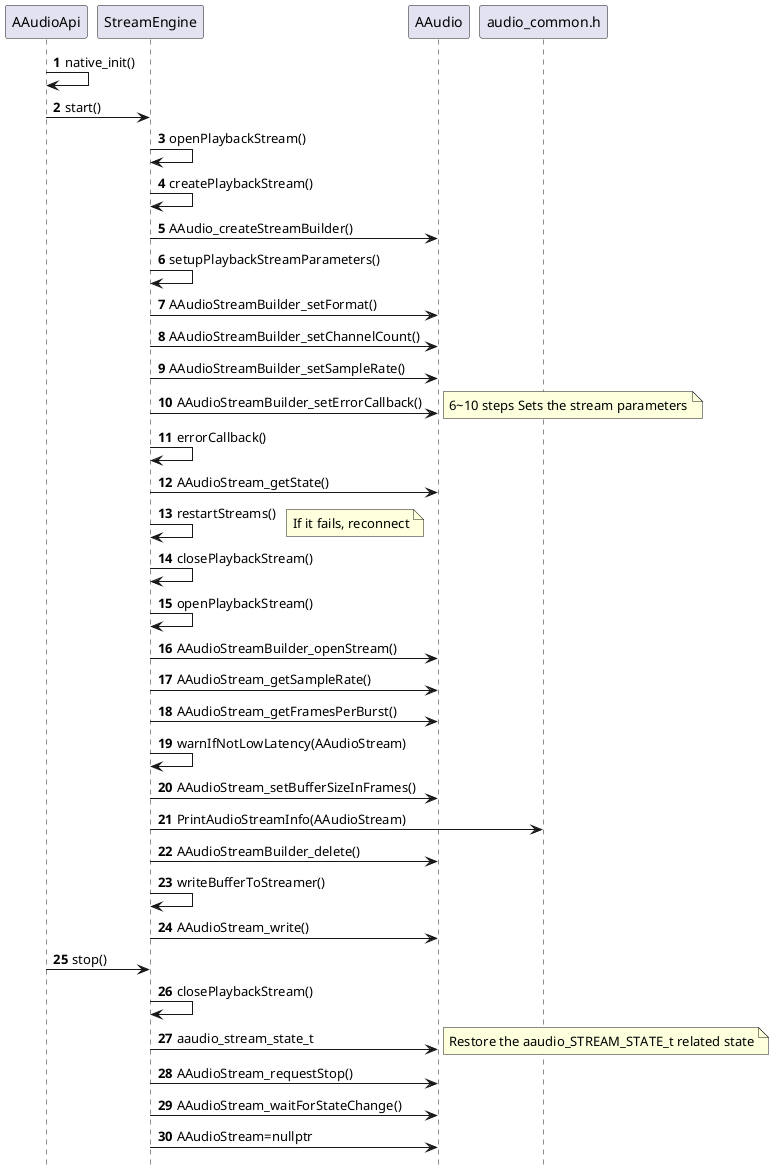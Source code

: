 @startuml
'https://plantuml.com/sequence-diagram

hide footbox
autonumber


AAudioApi -> AAudioApi:native_init()
AAudioApi -> StreamEngine:start()
StreamEngine -> StreamEngine:openPlaybackStream()
StreamEngine -> StreamEngine :createPlaybackStream()
StreamEngine -> AAudio:AAudio_createStreamBuilder()
StreamEngine -> StreamEngine :setupPlaybackStreamParameters()
StreamEngine -> AAudio:AAudioStreamBuilder_setFormat()
StreamEngine -> AAudio:AAudioStreamBuilder_setChannelCount()
StreamEngine -> AAudio:AAudioStreamBuilder_setSampleRate()
StreamEngine -> AAudio:AAudioStreamBuilder_setErrorCallback()
note right:6~10 steps Sets the stream parameters
StreamEngine -> StreamEngine:errorCallback()
StreamEngine -> AAudio:AAudioStream_getState()
StreamEngine -> StreamEngine:restartStreams()
note right:If it fails, reconnect
StreamEngine -> StreamEngine:closePlaybackStream()
StreamEngine -> StreamEngine:openPlaybackStream()
StreamEngine -> AAudio:AAudioStreamBuilder_openStream()
StreamEngine -> AAudio:AAudioStream_getSampleRate()
StreamEngine -> AAudio:AAudioStream_getFramesPerBurst()
StreamEngine -> StreamEngine:warnIfNotLowLatency(AAudioStream)
StreamEngine -> AAudio:AAudioStream_setBufferSizeInFrames()
StreamEngine -> audio_common.h:PrintAudioStreamInfo(AAudioStream)
StreamEngine -> AAudio:AAudioStreamBuilder_delete()
StreamEngine -> StreamEngine:writeBufferToStreamer()
StreamEngine -> AAudio:AAudioStream_write()
AAudioApi -> StreamEngine:stop()
StreamEngine -> StreamEngine:closePlaybackStream()
StreamEngine -> AAudio:aaudio_stream_state_t
note right:Restore the aaudio_STREAM_STATE_t related state
StreamEngine -> AAudio:AAudioStream_requestStop()
StreamEngine -> AAudio:AAudioStream_waitForStateChange()
StreamEngine -> AAudio:AAudioStream=nullptr




@enduml